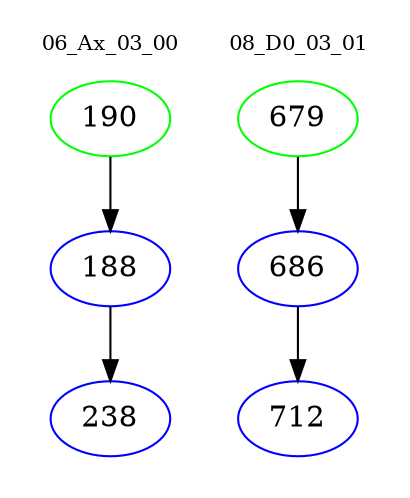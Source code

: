 digraph{
subgraph cluster_0 {
color = white
label = "06_Ax_03_00";
fontsize=10;
T0_190 [label="190", color="green"]
T0_190 -> T0_188 [color="black"]
T0_188 [label="188", color="blue"]
T0_188 -> T0_238 [color="black"]
T0_238 [label="238", color="blue"]
}
subgraph cluster_1 {
color = white
label = "08_D0_03_01";
fontsize=10;
T1_679 [label="679", color="green"]
T1_679 -> T1_686 [color="black"]
T1_686 [label="686", color="blue"]
T1_686 -> T1_712 [color="black"]
T1_712 [label="712", color="blue"]
}
}

